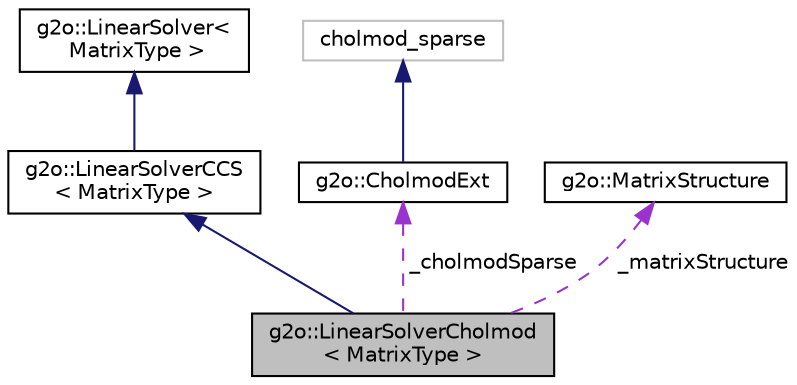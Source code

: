 digraph "g2o::LinearSolverCholmod&lt; MatrixType &gt;"
{
  edge [fontname="Helvetica",fontsize="10",labelfontname="Helvetica",labelfontsize="10"];
  node [fontname="Helvetica",fontsize="10",shape=record];
  Node1 [label="g2o::LinearSolverCholmod\l\< MatrixType \>",height=0.2,width=0.4,color="black", fillcolor="grey75", style="filled", fontcolor="black"];
  Node2 -> Node1 [dir="back",color="midnightblue",fontsize="10",style="solid"];
  Node2 [label="g2o::LinearSolverCCS\l\< MatrixType \>",height=0.2,width=0.4,color="black", fillcolor="white", style="filled",URL="$classg2o_1_1LinearSolverCCS.html",tooltip="Solver with faster iterating structure for the linear matrix. "];
  Node3 -> Node2 [dir="back",color="midnightblue",fontsize="10",style="solid"];
  Node3 [label="g2o::LinearSolver\<\l MatrixType \>",height=0.2,width=0.4,color="black", fillcolor="white", style="filled",URL="$classg2o_1_1LinearSolver.html",tooltip="basic solver for Ax = b "];
  Node4 -> Node1 [dir="back",color="darkorchid3",fontsize="10",style="dashed",label=" _cholmodSparse" ];
  Node4 [label="g2o::CholmodExt",height=0.2,width=0.4,color="black", fillcolor="white", style="filled",URL="$structg2o_1_1CholmodExt.html",tooltip="Our extension of the CHOLMOD matrix struct. "];
  Node5 -> Node4 [dir="back",color="midnightblue",fontsize="10",style="solid"];
  Node5 [label="cholmod_sparse",height=0.2,width=0.4,color="grey75", fillcolor="white", style="filled"];
  Node6 -> Node1 [dir="back",color="darkorchid3",fontsize="10",style="dashed",label=" _matrixStructure" ];
  Node6 [label="g2o::MatrixStructure",height=0.2,width=0.4,color="black", fillcolor="white", style="filled",URL="$classg2o_1_1MatrixStructure.html",tooltip="representing the structure of a matrix in column compressed structure (only the upper triangular part..."];
}
